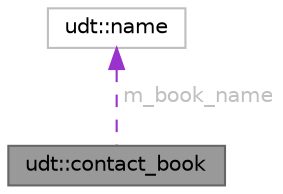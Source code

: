 digraph "udt::contact_book"
{
 // LATEX_PDF_SIZE
  bgcolor="transparent";
  edge [fontname=Helvetica,fontsize=10,labelfontname=Helvetica,labelfontsize=10];
  node [fontname=Helvetica,fontsize=10,shape=box,height=0.2,width=0.4];
  Node1 [id="Node000001",label="udt::contact_book",height=0.2,width=0.4,color="gray40", fillcolor="grey60", style="filled", fontcolor="black",tooltip=" "];
  Node2 -> Node1 [id="edge1_Node000001_Node000002",dir="back",color="darkorchid3",style="dashed",tooltip=" ",label=" m_book_name",fontcolor="grey" ];
  Node2 [id="Node000002",label="udt::name",height=0.2,width=0.4,color="grey75", fillcolor="white", style="filled",URL="$structudt_1_1name.html",tooltip=" "];
}
